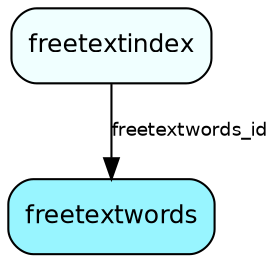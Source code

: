 digraph freetextwords  {
node [shape = box style="rounded, filled" fontname = "Helvetica" fontsize = "12" ]
edge [fontname = "Helvetica" fontsize = "9"]

freetextwords[fillcolor = "cadetblue1"]
freetextindex[fillcolor = "azure1"]
freetextindex -> freetextwords [label = "freetextwords_id"]
}
